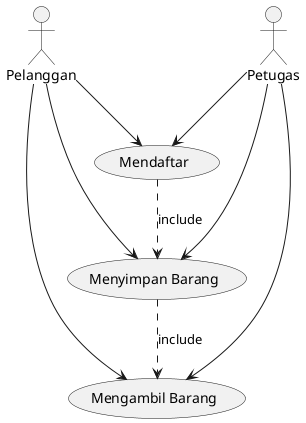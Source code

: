 @startuml
actor Pelanggan
actor Petugas

Pelanggan --> (Mendaftar)
Pelanggan --> (Menyimpan Barang)
Pelanggan --> (Mengambil Barang)

Petugas --> (Mendaftar)
Petugas --> (Menyimpan Barang)
Petugas --> (Mengambil Barang)

(Mendaftar) ..> (Menyimpan Barang) : include
(Menyimpan Barang) ..> (Mengambil Barang) : include

@enduml
